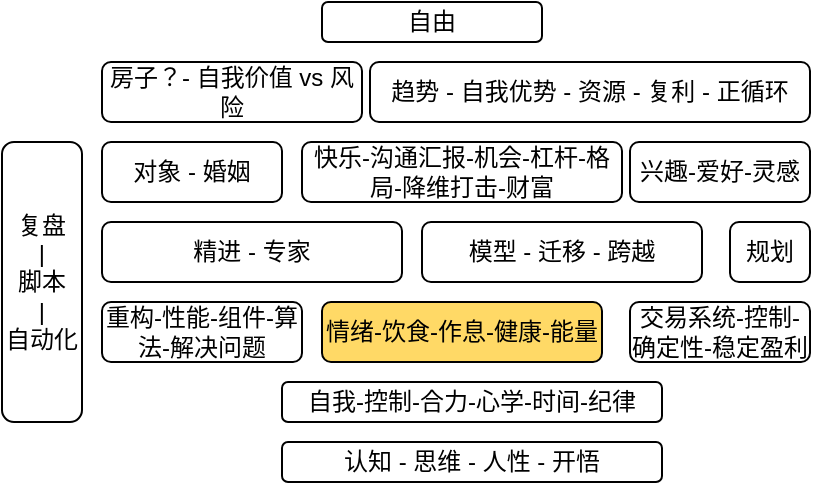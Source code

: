 <mxfile version="20.6.0" type="github">
  <diagram id="ULGPSGLKsjcGcxLOCEXZ" name="第 1 页">
    <mxGraphModel dx="1146" dy="552" grid="1" gridSize="10" guides="1" tooltips="1" connect="1" arrows="1" fold="1" page="1" pageScale="1" pageWidth="827" pageHeight="1169" math="0" shadow="0">
      <root>
        <mxCell id="0" />
        <mxCell id="1" parent="0" />
        <mxCell id="MZrTeRSkK0NeE49H6cSy-1" value="自我-控制-合力-心学-时间-纪律" style="rounded=1;whiteSpace=wrap;html=1;" parent="1" vertex="1">
          <mxGeometry x="240" y="350" width="190" height="20" as="geometry" />
        </mxCell>
        <mxCell id="MZrTeRSkK0NeE49H6cSy-2" value="重构-性能-组件-算法-解决问题" style="rounded=1;whiteSpace=wrap;html=1;" parent="1" vertex="1">
          <mxGeometry x="150" y="310" width="100" height="30" as="geometry" />
        </mxCell>
        <mxCell id="MZrTeRSkK0NeE49H6cSy-3" value="情绪-饮食-作息-健康-能量" style="rounded=1;whiteSpace=wrap;html=1;fillColor=#FFD966;" parent="1" vertex="1">
          <mxGeometry x="260" y="310" width="140" height="30" as="geometry" />
        </mxCell>
        <mxCell id="MZrTeRSkK0NeE49H6cSy-4" value="交易系统-控制-确定性-稳定盈利" style="rounded=1;whiteSpace=wrap;html=1;" parent="1" vertex="1">
          <mxGeometry x="414" y="310" width="90" height="30" as="geometry" />
        </mxCell>
        <mxCell id="MZrTeRSkK0NeE49H6cSy-5" value="对象 - 婚姻" style="rounded=1;whiteSpace=wrap;html=1;" parent="1" vertex="1">
          <mxGeometry x="150" y="230" width="90" height="30" as="geometry" />
        </mxCell>
        <mxCell id="MZrTeRSkK0NeE49H6cSy-6" value="兴趣-爱好-灵感" style="rounded=1;whiteSpace=wrap;html=1;" parent="1" vertex="1">
          <mxGeometry x="414" y="230" width="90" height="30" as="geometry" />
        </mxCell>
        <mxCell id="MZrTeRSkK0NeE49H6cSy-7" value="快乐-沟通汇报-机会-杠杆-格局-降维打击-财富" style="rounded=1;whiteSpace=wrap;html=1;" parent="1" vertex="1">
          <mxGeometry x="250" y="230" width="160" height="30" as="geometry" />
        </mxCell>
        <mxCell id="MZrTeRSkK0NeE49H6cSy-8" value="自由" style="rounded=1;whiteSpace=wrap;html=1;" parent="1" vertex="1">
          <mxGeometry x="260" y="160" width="110" height="20" as="geometry" />
        </mxCell>
        <mxCell id="MZrTeRSkK0NeE49H6cSy-9" value="趋势 - 自我优势 - 资源 - 复利 - 正循环" style="rounded=1;whiteSpace=wrap;html=1;" parent="1" vertex="1">
          <mxGeometry x="284" y="190" width="220" height="30" as="geometry" />
        </mxCell>
        <mxCell id="MZrTeRSkK0NeE49H6cSy-10" value="房子？- 自我价值 vs 风险" style="rounded=1;whiteSpace=wrap;html=1;" parent="1" vertex="1">
          <mxGeometry x="150" y="190" width="130" height="30" as="geometry" />
        </mxCell>
        <mxCell id="MZrTeRSkK0NeE49H6cSy-11" value="认知 - 思维 - 人性 - 开悟" style="rounded=1;whiteSpace=wrap;html=1;" parent="1" vertex="1">
          <mxGeometry x="240" y="380" width="190" height="20" as="geometry" />
        </mxCell>
        <mxCell id="4QB0gEzl1YV2dUJOIOZW-1" value="精进 - 专家" style="rounded=1;whiteSpace=wrap;html=1;" parent="1" vertex="1">
          <mxGeometry x="150" y="270" width="150" height="30" as="geometry" />
        </mxCell>
        <mxCell id="4QB0gEzl1YV2dUJOIOZW-2" value="模型 - 迁移 - 跨越" style="rounded=1;whiteSpace=wrap;html=1;" parent="1" vertex="1">
          <mxGeometry x="310" y="270" width="140" height="30" as="geometry" />
        </mxCell>
        <mxCell id="4QB0gEzl1YV2dUJOIOZW-3" value="复盘&lt;br&gt;|&lt;br&gt;脚本&lt;br&gt;|&lt;br&gt;自动化" style="rounded=1;whiteSpace=wrap;html=1;" parent="1" vertex="1">
          <mxGeometry x="100" y="230" width="40" height="140" as="geometry" />
        </mxCell>
        <mxCell id="-NOIWLy3KLVSybaApwvm-1" value="规划" style="rounded=1;whiteSpace=wrap;html=1;" vertex="1" parent="1">
          <mxGeometry x="464" y="270" width="40" height="30" as="geometry" />
        </mxCell>
      </root>
    </mxGraphModel>
  </diagram>
</mxfile>
